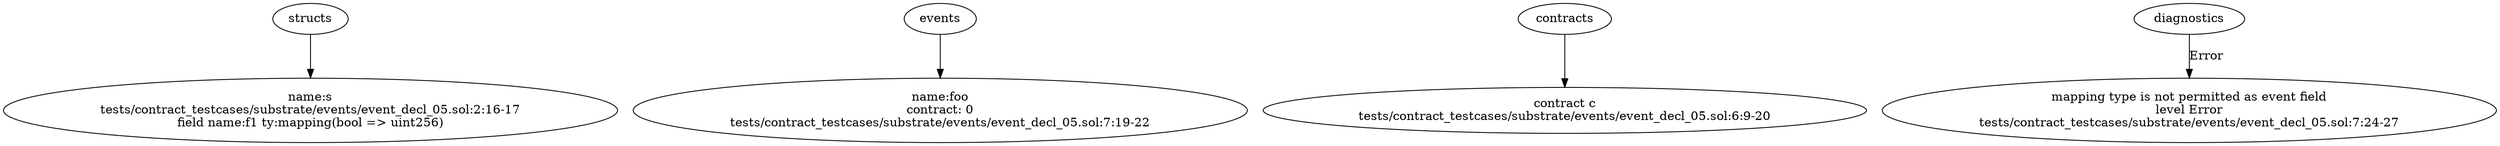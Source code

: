 strict digraph "tests/contract_testcases/substrate/events/event_decl_05.sol" {
	s [label="name:s\ntests/contract_testcases/substrate/events/event_decl_05.sol:2:16-17\nfield name:f1 ty:mapping(bool => uint256)"]
	foo [label="name:foo\ncontract: 0\ntests/contract_testcases/substrate/events/event_decl_05.sol:7:19-22"]
	contract [label="contract c\ntests/contract_testcases/substrate/events/event_decl_05.sol:6:9-20"]
	diagnostic [label="mapping type is not permitted as event field\nlevel Error\ntests/contract_testcases/substrate/events/event_decl_05.sol:7:24-27"]
	structs -> s
	events -> foo
	contracts -> contract
	diagnostics -> diagnostic [label="Error"]
}
